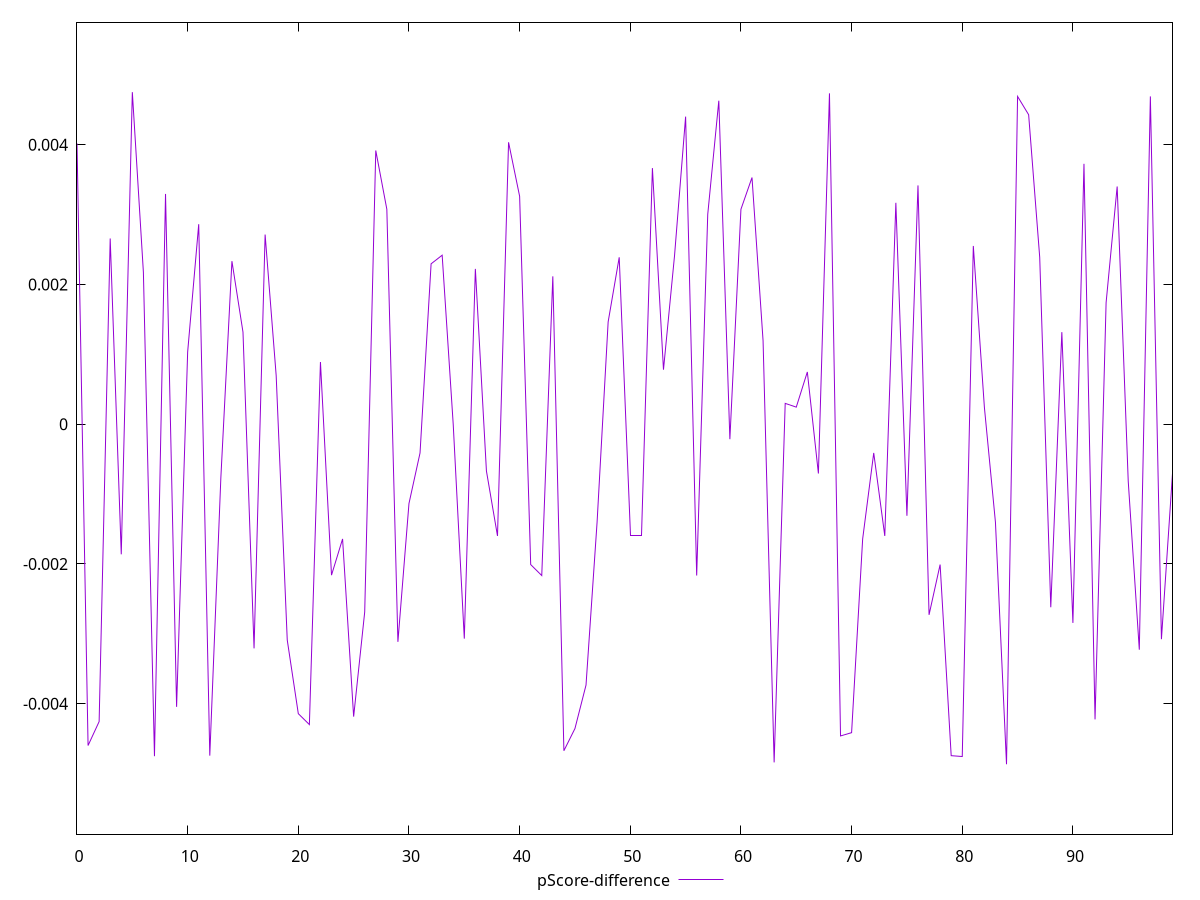 reset

$pScoreDifference <<EOF
0 0.004020288339504019
1 -0.004599111493983676
2 -0.004256345625364921
3 0.0026582031666993328
4 -0.001862315014071525
5 0.004752634343924367
6 0.002174193254681267
7 -0.0047514142757782984
8 0.0032953178569390396
9 -0.004045541527840868
10 0.001033684428211501
11 0.0028626975320402703
12 -0.004744273855195824
13 -0.0007653258869962931
14 0.002333622486659803
15 0.0013178672069118491
16 -0.00320834837054651
17 0.002714432938723421
18 0.0006950364215835281
19 -0.0030889255954779093
20 -0.004143307987458211
21 -0.0042993837724337736
22 0.000890417558862433
23 -0.0021603429825641784
24 -0.0016419973981276481
25 -0.004185577301643151
26 -0.002688014418638085
27 0.003917534903855269
28 0.0030763103153012006
29 -0.0031151970281807495
30 -0.0011351500124644476
31 -0.0004115744011272682
32 0.0022956176667109363
33 0.002419029070613088
34 -0.000005101268466090048
35 -0.003068911580975886
36 0.0022234242043462915
37 -0.0006693061562218494
38 -0.0015991568719105898
39 0.004034955002914287
40 0.0032616985591581438
41 -0.002009104432244113
42 -0.002166189397406759
43 0.0021161263191453727
44 -0.0046738482694783645
45 -0.004355862049517212
46 -0.003733810451369779
47 -0.001401636596094824
48 0.0014647265250489205
49 0.0023890011906898545
50 -0.0015969813089241613
51 -0.0015969813089241613
52 0.0036659158568381756
53 0.0007799883161808685
54 0.002414687309442054
55 0.004402433092654534
56 -0.002166189397406759
57 0.00300323160058924
58 0.004630554463608161
59 -0.00021473633671975634
60 0.0030763103153017557
61 0.0035308343087809835
62 0.001194128424456209
63 -0.0048406126056527166
64 0.00029819452815671443
65 0.0002444413565734216
66 0.0007477926418020253
67 -0.0007054937548929274
68 0.004735383410851224
69 -0.004461738289897599
70 -0.00441467148034802
71 -0.0016419973981276481
72 -0.0004115744011272682
73 -0.0015991568719105898
74 0.0031692315882868582
75 -0.0013103475346194493
76 0.0034178324564848594
77 -0.002728403459207218
78 -0.002009104432243447
79 -0.004744273855194714
80 -0.0047563701406105885
81 0.0025512866564747494
82 0.00024286781175530958
83 -0.0014044331828098056
84 -0.004867302539681928
85 0.004691391558088509
86 0.004429529362318996
87 0.0023890011906907427
88 -0.002619846704967066
89 0.0013178672069124042
90 -0.002844331778628084
91 0.003727168400839531
92 -0.004225110856831749
93 0.0017396427146764148
94 0.003402542860451163
95 -0.0008169895620975254
96 -0.0032274096555257037
97 0.004691391558088509
98 -0.003077318639336357
99 -0.0007054937548929274
EOF

set key outside below
set xrange [0:99]
set yrange [-0.005867302539681928:0.005752634343924367]
set trange [-0.005867302539681928:0.005752634343924367]
set terminal svg size 640, 500 enhanced background rgb 'white'
set output "report_00019_2021-02-10T18-14-37.922Z//total-blocking-time/samples/pages/pScore-difference/values.svg"

plot $pScoreDifference title "pScore-difference" with line

reset
